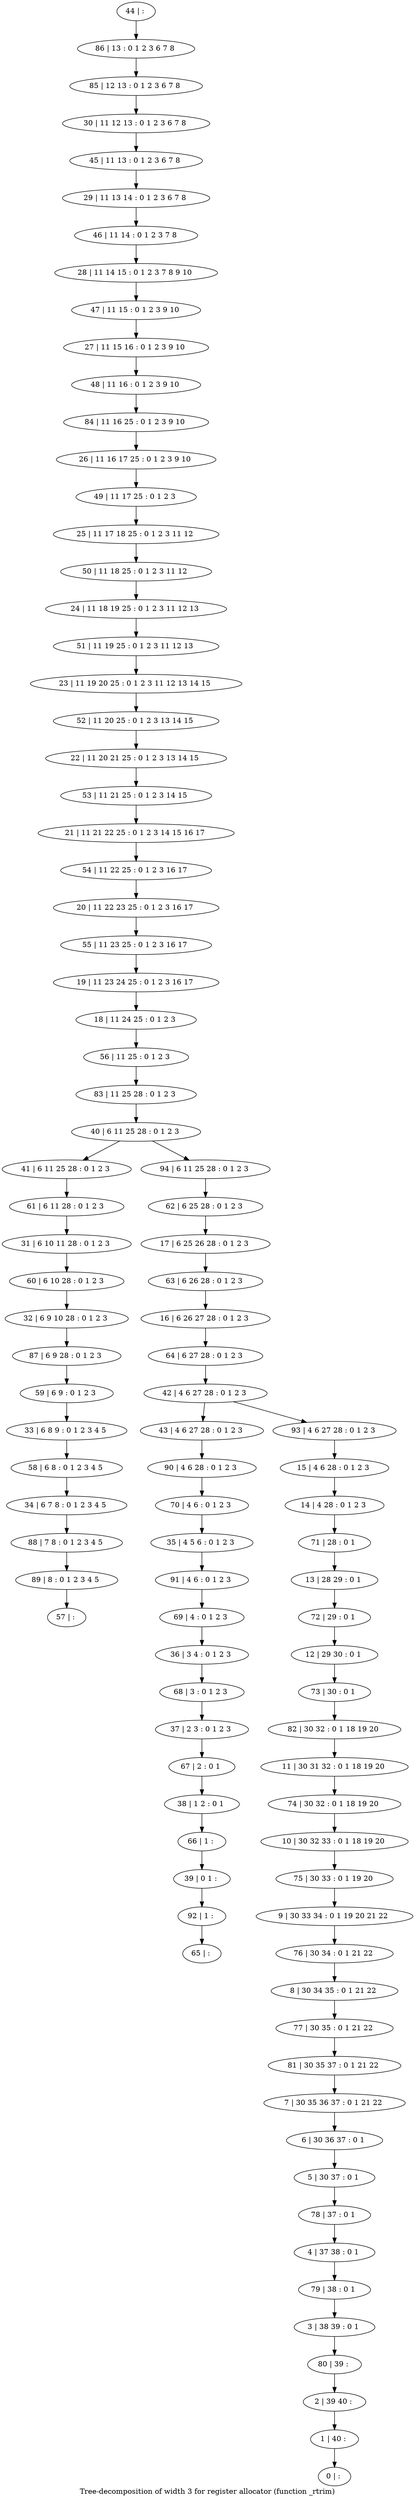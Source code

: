 digraph G {
graph [label="Tree-decomposition of width 3 for register allocator (function _rtrim)"]
0[label="0 | : "];
1[label="1 | 40 : "];
2[label="2 | 39 40 : "];
3[label="3 | 38 39 : 0 1 "];
4[label="4 | 37 38 : 0 1 "];
5[label="5 | 30 37 : 0 1 "];
6[label="6 | 30 36 37 : 0 1 "];
7[label="7 | 30 35 36 37 : 0 1 21 22 "];
8[label="8 | 30 34 35 : 0 1 21 22 "];
9[label="9 | 30 33 34 : 0 1 19 20 21 22 "];
10[label="10 | 30 32 33 : 0 1 18 19 20 "];
11[label="11 | 30 31 32 : 0 1 18 19 20 "];
12[label="12 | 29 30 : 0 1 "];
13[label="13 | 28 29 : 0 1 "];
14[label="14 | 4 28 : 0 1 2 3 "];
15[label="15 | 4 6 28 : 0 1 2 3 "];
16[label="16 | 6 26 27 28 : 0 1 2 3 "];
17[label="17 | 6 25 26 28 : 0 1 2 3 "];
18[label="18 | 11 24 25 : 0 1 2 3 "];
19[label="19 | 11 23 24 25 : 0 1 2 3 16 17 "];
20[label="20 | 11 22 23 25 : 0 1 2 3 16 17 "];
21[label="21 | 11 21 22 25 : 0 1 2 3 14 15 16 17 "];
22[label="22 | 11 20 21 25 : 0 1 2 3 13 14 15 "];
23[label="23 | 11 19 20 25 : 0 1 2 3 11 12 13 14 15 "];
24[label="24 | 11 18 19 25 : 0 1 2 3 11 12 13 "];
25[label="25 | 11 17 18 25 : 0 1 2 3 11 12 "];
26[label="26 | 11 16 17 25 : 0 1 2 3 9 10 "];
27[label="27 | 11 15 16 : 0 1 2 3 9 10 "];
28[label="28 | 11 14 15 : 0 1 2 3 7 8 9 10 "];
29[label="29 | 11 13 14 : 0 1 2 3 6 7 8 "];
30[label="30 | 11 12 13 : 0 1 2 3 6 7 8 "];
31[label="31 | 6 10 11 28 : 0 1 2 3 "];
32[label="32 | 6 9 10 28 : 0 1 2 3 "];
33[label="33 | 6 8 9 : 0 1 2 3 4 5 "];
34[label="34 | 6 7 8 : 0 1 2 3 4 5 "];
35[label="35 | 4 5 6 : 0 1 2 3 "];
36[label="36 | 3 4 : 0 1 2 3 "];
37[label="37 | 2 3 : 0 1 2 3 "];
38[label="38 | 1 2 : 0 1 "];
39[label="39 | 0 1 : "];
40[label="40 | 6 11 25 28 : 0 1 2 3 "];
41[label="41 | 6 11 25 28 : 0 1 2 3 "];
42[label="42 | 4 6 27 28 : 0 1 2 3 "];
43[label="43 | 4 6 27 28 : 0 1 2 3 "];
44[label="44 | : "];
45[label="45 | 11 13 : 0 1 2 3 6 7 8 "];
46[label="46 | 11 14 : 0 1 2 3 7 8 "];
47[label="47 | 11 15 : 0 1 2 3 9 10 "];
48[label="48 | 11 16 : 0 1 2 3 9 10 "];
49[label="49 | 11 17 25 : 0 1 2 3 "];
50[label="50 | 11 18 25 : 0 1 2 3 11 12 "];
51[label="51 | 11 19 25 : 0 1 2 3 11 12 13 "];
52[label="52 | 11 20 25 : 0 1 2 3 13 14 15 "];
53[label="53 | 11 21 25 : 0 1 2 3 14 15 "];
54[label="54 | 11 22 25 : 0 1 2 3 16 17 "];
55[label="55 | 11 23 25 : 0 1 2 3 16 17 "];
56[label="56 | 11 25 : 0 1 2 3 "];
57[label="57 | : "];
58[label="58 | 6 8 : 0 1 2 3 4 5 "];
59[label="59 | 6 9 : 0 1 2 3 "];
60[label="60 | 6 10 28 : 0 1 2 3 "];
61[label="61 | 6 11 28 : 0 1 2 3 "];
62[label="62 | 6 25 28 : 0 1 2 3 "];
63[label="63 | 6 26 28 : 0 1 2 3 "];
64[label="64 | 6 27 28 : 0 1 2 3 "];
65[label="65 | : "];
66[label="66 | 1 : "];
67[label="67 | 2 : 0 1 "];
68[label="68 | 3 : 0 1 2 3 "];
69[label="69 | 4 : 0 1 2 3 "];
70[label="70 | 4 6 : 0 1 2 3 "];
71[label="71 | 28 : 0 1 "];
72[label="72 | 29 : 0 1 "];
73[label="73 | 30 : 0 1 "];
74[label="74 | 30 32 : 0 1 18 19 20 "];
75[label="75 | 30 33 : 0 1 19 20 "];
76[label="76 | 30 34 : 0 1 21 22 "];
77[label="77 | 30 35 : 0 1 21 22 "];
78[label="78 | 37 : 0 1 "];
79[label="79 | 38 : 0 1 "];
80[label="80 | 39 : "];
81[label="81 | 30 35 37 : 0 1 21 22 "];
82[label="82 | 30 32 : 0 1 18 19 20 "];
83[label="83 | 11 25 28 : 0 1 2 3 "];
84[label="84 | 11 16 25 : 0 1 2 3 9 10 "];
85[label="85 | 12 13 : 0 1 2 3 6 7 8 "];
86[label="86 | 13 : 0 1 2 3 6 7 8 "];
87[label="87 | 6 9 28 : 0 1 2 3 "];
88[label="88 | 7 8 : 0 1 2 3 4 5 "];
89[label="89 | 8 : 0 1 2 3 4 5 "];
90[label="90 | 4 6 28 : 0 1 2 3 "];
91[label="91 | 4 6 : 0 1 2 3 "];
92[label="92 | 1 : "];
93[label="93 | 4 6 27 28 : 0 1 2 3 "];
94[label="94 | 6 11 25 28 : 0 1 2 3 "];
58->34 ;
33->58 ;
59->33 ;
60->32 ;
31->60 ;
61->31 ;
41->61 ;
66->39 ;
38->66 ;
67->38 ;
37->67 ;
68->37 ;
36->68 ;
69->36 ;
70->35 ;
87->59 ;
32->87 ;
34->88 ;
89->57 ;
88->89 ;
90->70 ;
43->90 ;
91->69 ;
35->91 ;
92->65 ;
39->92 ;
44->86 ;
86->85 ;
85->30 ;
30->45 ;
45->29 ;
29->46 ;
46->28 ;
28->47 ;
47->27 ;
27->48 ;
48->84 ;
84->26 ;
26->49 ;
49->25 ;
25->50 ;
50->24 ;
24->51 ;
51->23 ;
23->52 ;
52->22 ;
22->53 ;
53->21 ;
21->54 ;
54->20 ;
20->55 ;
55->19 ;
19->18 ;
18->56 ;
56->83 ;
83->40 ;
62->17 ;
17->63 ;
63->16 ;
16->64 ;
64->42 ;
15->14 ;
14->71 ;
71->13 ;
13->72 ;
72->12 ;
12->73 ;
73->82 ;
82->11 ;
11->74 ;
74->10 ;
10->75 ;
75->9 ;
9->76 ;
76->8 ;
8->77 ;
77->81 ;
81->7 ;
7->6 ;
6->5 ;
5->78 ;
78->4 ;
4->79 ;
79->3 ;
3->80 ;
80->2 ;
2->1 ;
1->0 ;
93->15 ;
94->62 ;
42->43 ;
42->93 ;
40->41 ;
40->94 ;
}
